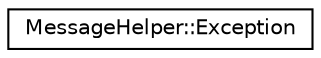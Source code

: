 digraph "Graphical Class Hierarchy"
{
  edge [fontname="Helvetica",fontsize="10",labelfontname="Helvetica",labelfontsize="10"];
  node [fontname="Helvetica",fontsize="10",shape=record];
  rankdir="LR";
  Node1 [label="MessageHelper::Exception",height=0.2,width=0.4,color="black", fillcolor="white", style="filled",URL="$classRNReplicaNet_1_1MessageHelper_1_1Exception.html"];
}
